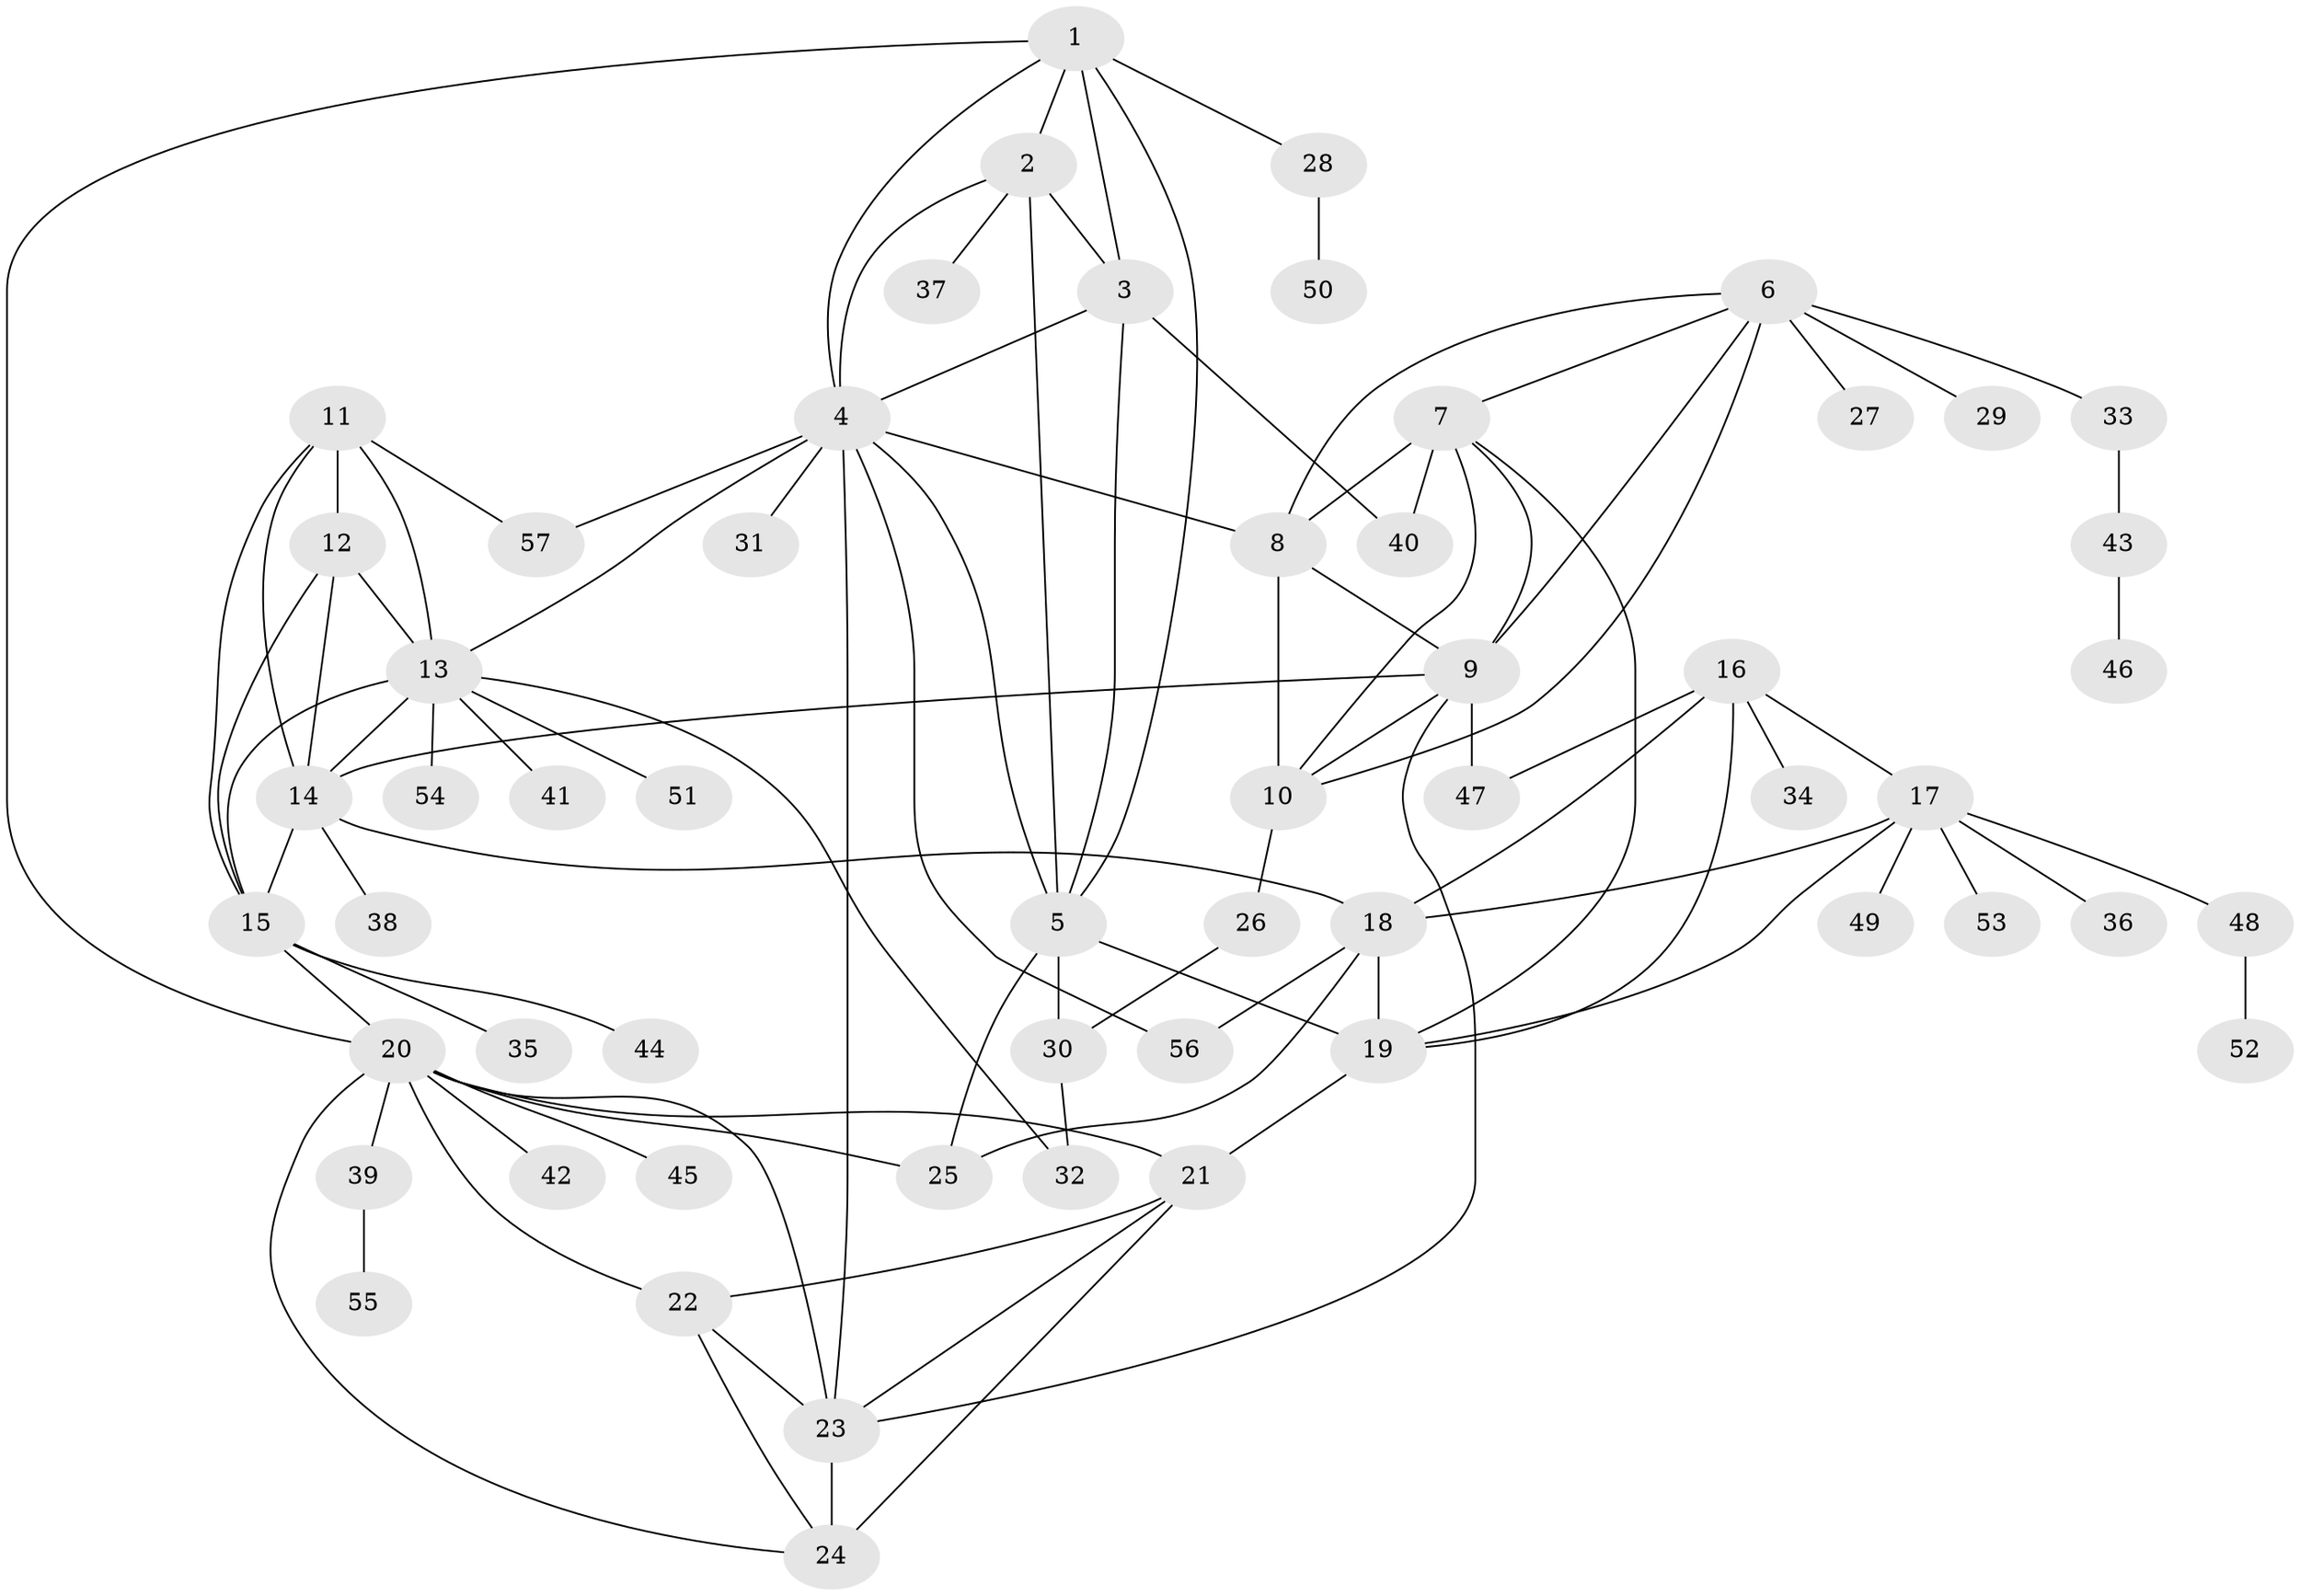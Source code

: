 // original degree distribution, {7: 0.008771929824561403, 6: 0.043859649122807015, 11: 0.03508771929824561, 12: 0.008771929824561403, 8: 0.05263157894736842, 10: 0.017543859649122806, 9: 0.017543859649122806, 5: 0.02631578947368421, 4: 0.008771929824561403, 1: 0.5789473684210527, 2: 0.14912280701754385, 3: 0.05263157894736842}
// Generated by graph-tools (version 1.1) at 2025/37/03/09/25 02:37:17]
// undirected, 57 vertices, 98 edges
graph export_dot {
graph [start="1"]
  node [color=gray90,style=filled];
  1;
  2;
  3;
  4;
  5;
  6;
  7;
  8;
  9;
  10;
  11;
  12;
  13;
  14;
  15;
  16;
  17;
  18;
  19;
  20;
  21;
  22;
  23;
  24;
  25;
  26;
  27;
  28;
  29;
  30;
  31;
  32;
  33;
  34;
  35;
  36;
  37;
  38;
  39;
  40;
  41;
  42;
  43;
  44;
  45;
  46;
  47;
  48;
  49;
  50;
  51;
  52;
  53;
  54;
  55;
  56;
  57;
  1 -- 2 [weight=1.0];
  1 -- 3 [weight=1.0];
  1 -- 4 [weight=1.0];
  1 -- 5 [weight=1.0];
  1 -- 20 [weight=1.0];
  1 -- 28 [weight=1.0];
  2 -- 3 [weight=1.0];
  2 -- 4 [weight=1.0];
  2 -- 5 [weight=1.0];
  2 -- 37 [weight=1.0];
  3 -- 4 [weight=1.0];
  3 -- 5 [weight=1.0];
  3 -- 40 [weight=1.0];
  4 -- 5 [weight=1.0];
  4 -- 8 [weight=1.0];
  4 -- 13 [weight=1.0];
  4 -- 23 [weight=1.0];
  4 -- 31 [weight=1.0];
  4 -- 56 [weight=1.0];
  4 -- 57 [weight=1.0];
  5 -- 19 [weight=1.0];
  5 -- 25 [weight=1.0];
  5 -- 30 [weight=5.0];
  6 -- 7 [weight=1.0];
  6 -- 8 [weight=1.0];
  6 -- 9 [weight=1.0];
  6 -- 10 [weight=1.0];
  6 -- 27 [weight=1.0];
  6 -- 29 [weight=1.0];
  6 -- 33 [weight=1.0];
  7 -- 8 [weight=1.0];
  7 -- 9 [weight=1.0];
  7 -- 10 [weight=1.0];
  7 -- 19 [weight=1.0];
  7 -- 40 [weight=4.0];
  8 -- 9 [weight=1.0];
  8 -- 10 [weight=1.0];
  9 -- 10 [weight=1.0];
  9 -- 14 [weight=1.0];
  9 -- 23 [weight=1.0];
  9 -- 47 [weight=1.0];
  10 -- 26 [weight=4.0];
  11 -- 12 [weight=7.0];
  11 -- 13 [weight=1.0];
  11 -- 14 [weight=1.0];
  11 -- 15 [weight=1.0];
  11 -- 57 [weight=1.0];
  12 -- 13 [weight=1.0];
  12 -- 14 [weight=1.0];
  12 -- 15 [weight=1.0];
  13 -- 14 [weight=1.0];
  13 -- 15 [weight=1.0];
  13 -- 32 [weight=1.0];
  13 -- 41 [weight=1.0];
  13 -- 51 [weight=1.0];
  13 -- 54 [weight=1.0];
  14 -- 15 [weight=1.0];
  14 -- 18 [weight=1.0];
  14 -- 38 [weight=1.0];
  15 -- 20 [weight=1.0];
  15 -- 35 [weight=1.0];
  15 -- 44 [weight=1.0];
  16 -- 17 [weight=2.0];
  16 -- 18 [weight=2.0];
  16 -- 19 [weight=2.0];
  16 -- 34 [weight=1.0];
  16 -- 47 [weight=1.0];
  17 -- 18 [weight=1.0];
  17 -- 19 [weight=1.0];
  17 -- 36 [weight=1.0];
  17 -- 48 [weight=1.0];
  17 -- 49 [weight=1.0];
  17 -- 53 [weight=1.0];
  18 -- 19 [weight=1.0];
  18 -- 25 [weight=1.0];
  18 -- 56 [weight=1.0];
  19 -- 21 [weight=1.0];
  20 -- 21 [weight=1.0];
  20 -- 22 [weight=1.0];
  20 -- 23 [weight=1.0];
  20 -- 24 [weight=1.0];
  20 -- 25 [weight=1.0];
  20 -- 39 [weight=1.0];
  20 -- 42 [weight=1.0];
  20 -- 45 [weight=1.0];
  21 -- 22 [weight=1.0];
  21 -- 23 [weight=1.0];
  21 -- 24 [weight=1.0];
  22 -- 23 [weight=1.0];
  22 -- 24 [weight=1.0];
  23 -- 24 [weight=7.0];
  26 -- 30 [weight=1.0];
  28 -- 50 [weight=1.0];
  30 -- 32 [weight=1.0];
  33 -- 43 [weight=1.0];
  39 -- 55 [weight=1.0];
  43 -- 46 [weight=1.0];
  48 -- 52 [weight=1.0];
}
